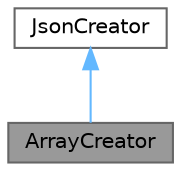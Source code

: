 digraph "ArrayCreator"
{
 // LATEX_PDF_SIZE
  bgcolor="transparent";
  edge [fontname=Helvetica,fontsize=10,labelfontname=Helvetica,labelfontsize=10];
  node [fontname=Helvetica,fontsize=10,shape=box,height=0.2,width=0.4];
  Node1 [id="Node000001",label="ArrayCreator",height=0.2,width=0.4,color="gray40", fillcolor="grey60", style="filled", fontcolor="black",tooltip="A concrete implementation of JsonCreator that handles the creation of JSON arrays."];
  Node2 -> Node1 [id="edge1_Node000001_Node000002",dir="back",color="steelblue1",style="solid",tooltip=" "];
  Node2 [id="Node000002",label="JsonCreator",height=0.2,width=0.4,color="gray40", fillcolor="white", style="filled",URL="$classJsonCreator.html",tooltip="Base class for all creators."];
}
